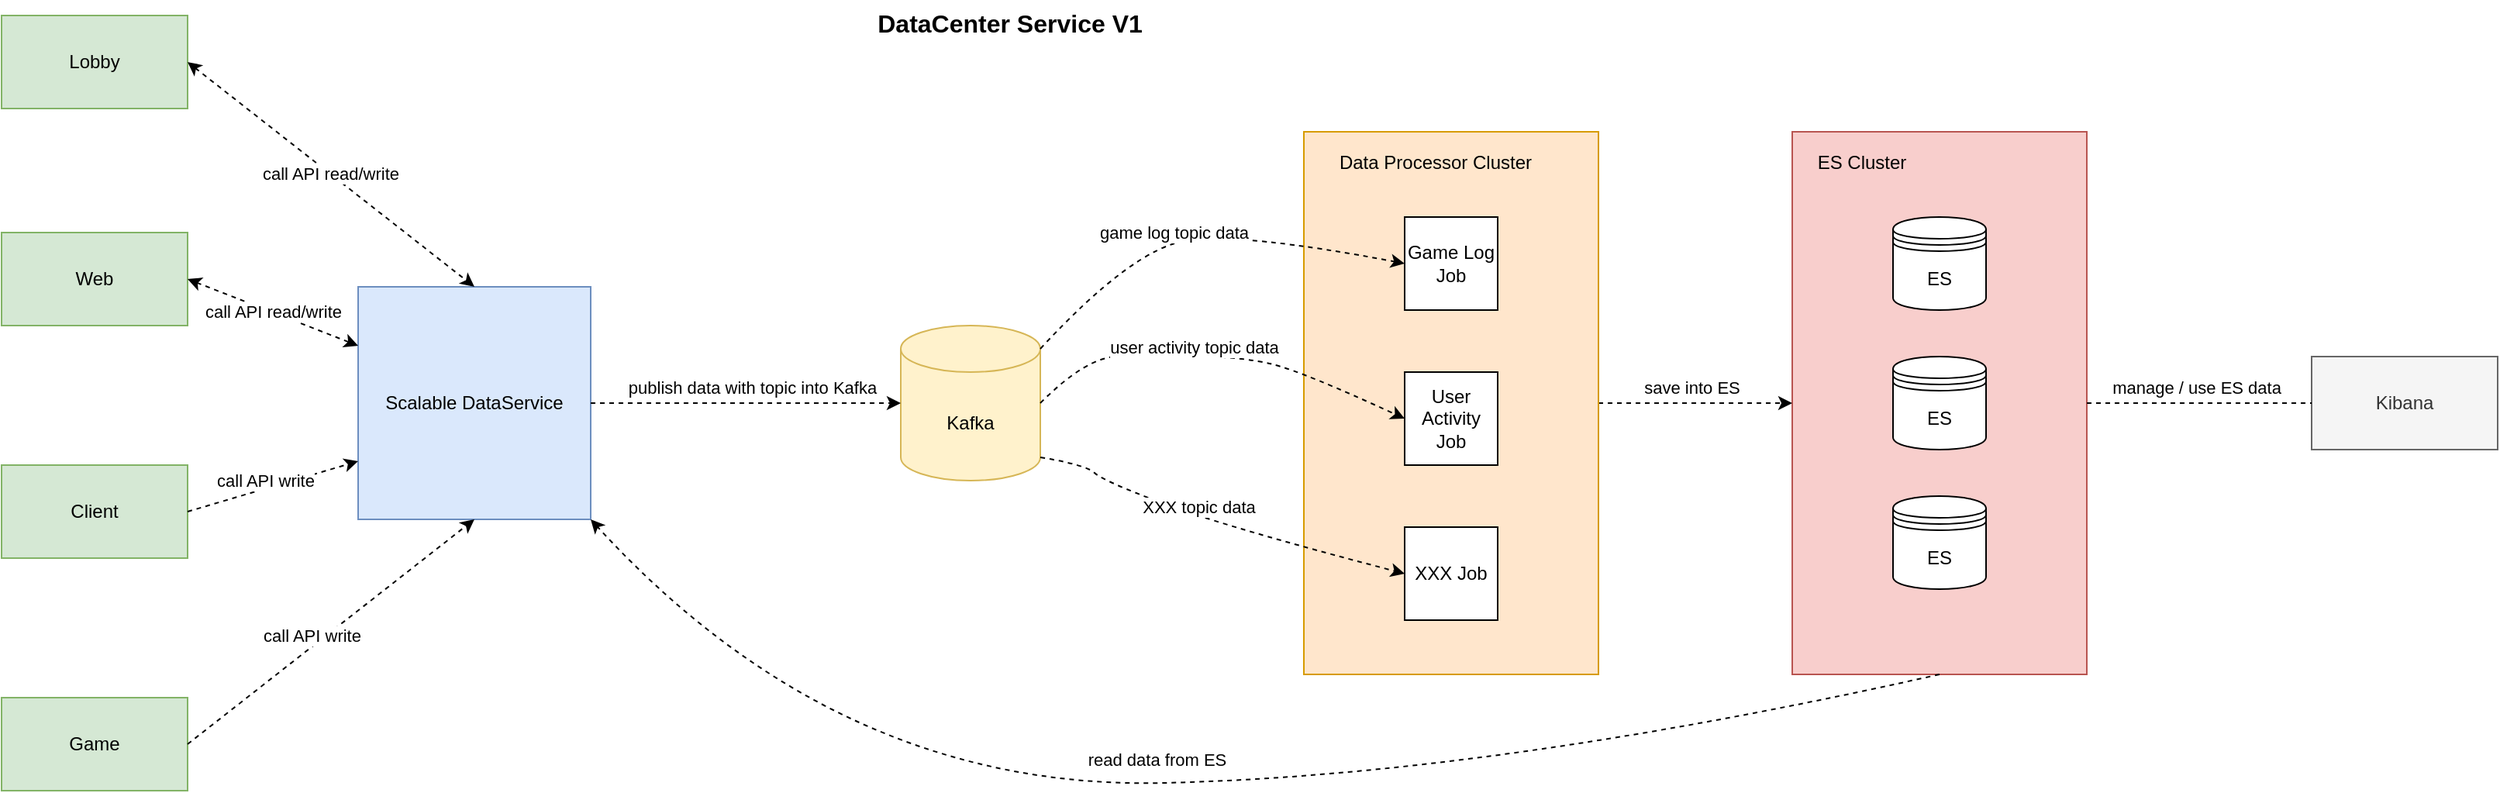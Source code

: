 <mxfile version="24.2.3" type="github">
  <diagram name="Page-1" id="PqxGZTVNrn6EuUlePG_y">
    <mxGraphModel dx="2284" dy="676" grid="1" gridSize="10" guides="1" tooltips="1" connect="1" arrows="1" fold="1" page="1" pageScale="1" pageWidth="850" pageHeight="1100" math="0" shadow="0">
      <root>
        <mxCell id="0" />
        <mxCell id="1" parent="0" />
        <mxCell id="SUYMjb96Vhe5GTiRNGVn-5" value="" style="rounded=0;whiteSpace=wrap;html=1;fillColor=#f8cecc;strokeColor=#b85450;" vertex="1" parent="1">
          <mxGeometry x="535" y="115" width="190" height="350" as="geometry" />
        </mxCell>
        <mxCell id="SUYMjb96Vhe5GTiRNGVn-1" value="&lt;font style=&quot;font-size: 16px;&quot;&gt;&lt;b&gt;DataCenter Service V1&lt;/b&gt;&lt;/font&gt;" style="text;html=1;align=center;verticalAlign=middle;resizable=0;points=[];autosize=1;strokeColor=none;fillColor=none;" vertex="1" parent="1">
          <mxGeometry x="-65" y="30" width="190" height="30" as="geometry" />
        </mxCell>
        <mxCell id="SUYMjb96Vhe5GTiRNGVn-2" value="ES" style="shape=datastore;whiteSpace=wrap;html=1;" vertex="1" parent="1">
          <mxGeometry x="600" y="170" width="60" height="60" as="geometry" />
        </mxCell>
        <mxCell id="SUYMjb96Vhe5GTiRNGVn-3" value="ES" style="shape=datastore;whiteSpace=wrap;html=1;" vertex="1" parent="1">
          <mxGeometry x="600" y="260" width="60" height="60" as="geometry" />
        </mxCell>
        <mxCell id="SUYMjb96Vhe5GTiRNGVn-4" value="ES" style="shape=datastore;whiteSpace=wrap;html=1;" vertex="1" parent="1">
          <mxGeometry x="600" y="350" width="60" height="60" as="geometry" />
        </mxCell>
        <mxCell id="SUYMjb96Vhe5GTiRNGVn-6" value="ES Cluster" style="text;html=1;align=center;verticalAlign=middle;whiteSpace=wrap;rounded=0;" vertex="1" parent="1">
          <mxGeometry x="550" y="120" width="60" height="30" as="geometry" />
        </mxCell>
        <mxCell id="SUYMjb96Vhe5GTiRNGVn-20" style="edgeStyle=orthogonalEdgeStyle;rounded=0;orthogonalLoop=1;jettySize=auto;html=1;entryX=0;entryY=0.5;entryDx=0;entryDy=0;dashed=1;" edge="1" parent="1" source="SUYMjb96Vhe5GTiRNGVn-9" target="SUYMjb96Vhe5GTiRNGVn-5">
          <mxGeometry relative="1" as="geometry" />
        </mxCell>
        <mxCell id="SUYMjb96Vhe5GTiRNGVn-21" value="save into ES" style="edgeLabel;html=1;align=center;verticalAlign=middle;resizable=0;points=[];" vertex="1" connectable="0" parent="SUYMjb96Vhe5GTiRNGVn-20">
          <mxGeometry x="-0.136" y="1" relative="1" as="geometry">
            <mxPoint x="6" y="-9" as="offset" />
          </mxGeometry>
        </mxCell>
        <mxCell id="SUYMjb96Vhe5GTiRNGVn-9" value="" style="rounded=0;whiteSpace=wrap;html=1;fillColor=#ffe6cc;strokeColor=#d79b00;" vertex="1" parent="1">
          <mxGeometry x="220" y="115" width="190" height="350" as="geometry" />
        </mxCell>
        <mxCell id="SUYMjb96Vhe5GTiRNGVn-10" value="Data Processor Cluster" style="text;html=1;align=center;verticalAlign=middle;whiteSpace=wrap;rounded=0;" vertex="1" parent="1">
          <mxGeometry x="230" y="120" width="150" height="30" as="geometry" />
        </mxCell>
        <mxCell id="SUYMjb96Vhe5GTiRNGVn-11" value="Kafka" style="shape=cylinder3;whiteSpace=wrap;html=1;boundedLbl=1;backgroundOutline=1;size=15;fillColor=#fff2cc;strokeColor=#d6b656;" vertex="1" parent="1">
          <mxGeometry x="-40" y="240" width="90" height="100" as="geometry" />
        </mxCell>
        <mxCell id="SUYMjb96Vhe5GTiRNGVn-12" value="Game Log Job" style="whiteSpace=wrap;html=1;aspect=fixed;" vertex="1" parent="1">
          <mxGeometry x="285" y="170" width="60" height="60" as="geometry" />
        </mxCell>
        <mxCell id="SUYMjb96Vhe5GTiRNGVn-13" value="User Activity Job" style="whiteSpace=wrap;html=1;aspect=fixed;" vertex="1" parent="1">
          <mxGeometry x="285" y="270" width="60" height="60" as="geometry" />
        </mxCell>
        <mxCell id="SUYMjb96Vhe5GTiRNGVn-14" value="XXX Job" style="whiteSpace=wrap;html=1;aspect=fixed;" vertex="1" parent="1">
          <mxGeometry x="285" y="370" width="60" height="60" as="geometry" />
        </mxCell>
        <mxCell id="SUYMjb96Vhe5GTiRNGVn-15" value="game log topic data" style="curved=1;endArrow=classic;html=1;rounded=0;exitX=1;exitY=0;exitDx=0;exitDy=15;exitPerimeter=0;entryX=0;entryY=0.5;entryDx=0;entryDy=0;dashed=1;" edge="1" parent="1" source="SUYMjb96Vhe5GTiRNGVn-11" target="SUYMjb96Vhe5GTiRNGVn-12">
          <mxGeometry x="-0.129" y="6" width="50" height="50" relative="1" as="geometry">
            <mxPoint x="400" y="370" as="sourcePoint" />
            <mxPoint x="450" y="320" as="targetPoint" />
            <Array as="points">
              <mxPoint x="110" y="190" />
              <mxPoint x="180" y="180" />
            </Array>
            <mxPoint as="offset" />
          </mxGeometry>
        </mxCell>
        <mxCell id="SUYMjb96Vhe5GTiRNGVn-17" value="user activity topic data" style="curved=1;endArrow=classic;html=1;rounded=0;exitX=1;exitY=0.5;exitDx=0;exitDy=0;exitPerimeter=0;entryX=0;entryY=0.5;entryDx=0;entryDy=0;dashed=1;" edge="1" parent="1" source="SUYMjb96Vhe5GTiRNGVn-11" target="SUYMjb96Vhe5GTiRNGVn-13">
          <mxGeometry x="-0.129" y="6" width="50" height="50" relative="1" as="geometry">
            <mxPoint x="70" y="265" as="sourcePoint" />
            <mxPoint x="295" y="210" as="targetPoint" />
            <Array as="points">
              <mxPoint x="80" y="260" />
              <mxPoint x="120" y="260" />
              <mxPoint x="180" y="260" />
              <mxPoint x="220" y="270" />
            </Array>
            <mxPoint as="offset" />
          </mxGeometry>
        </mxCell>
        <mxCell id="SUYMjb96Vhe5GTiRNGVn-19" value="XXX topic data" style="curved=1;endArrow=classic;html=1;rounded=0;exitX=1;exitY=1;exitDx=0;exitDy=-15;exitPerimeter=0;entryX=0;entryY=0.5;entryDx=0;entryDy=0;dashed=1;" edge="1" parent="1" source="SUYMjb96Vhe5GTiRNGVn-11" target="SUYMjb96Vhe5GTiRNGVn-14">
          <mxGeometry x="-0.129" y="6" width="50" height="50" relative="1" as="geometry">
            <mxPoint x="70" y="300" as="sourcePoint" />
            <mxPoint x="295" y="310" as="targetPoint" />
            <Array as="points">
              <mxPoint x="80" y="330" />
              <mxPoint x="90" y="340" />
              <mxPoint x="170" y="370" />
            </Array>
            <mxPoint as="offset" />
          </mxGeometry>
        </mxCell>
        <mxCell id="SUYMjb96Vhe5GTiRNGVn-22" value="Scalable DataService" style="whiteSpace=wrap;html=1;aspect=fixed;fillColor=#dae8fc;strokeColor=#6c8ebf;" vertex="1" parent="1">
          <mxGeometry x="-390" y="215" width="150" height="150" as="geometry" />
        </mxCell>
        <mxCell id="SUYMjb96Vhe5GTiRNGVn-23" style="edgeStyle=orthogonalEdgeStyle;rounded=0;orthogonalLoop=1;jettySize=auto;html=1;entryX=0;entryY=0.5;entryDx=0;entryDy=0;entryPerimeter=0;dashed=1;" edge="1" parent="1" source="SUYMjb96Vhe5GTiRNGVn-22" target="SUYMjb96Vhe5GTiRNGVn-11">
          <mxGeometry relative="1" as="geometry" />
        </mxCell>
        <mxCell id="SUYMjb96Vhe5GTiRNGVn-24" value="publish data with topic into Kafka" style="edgeLabel;html=1;align=center;verticalAlign=middle;resizable=0;points=[];" vertex="1" connectable="0" parent="SUYMjb96Vhe5GTiRNGVn-23">
          <mxGeometry x="-0.345" y="4" relative="1" as="geometry">
            <mxPoint x="38" y="-6" as="offset" />
          </mxGeometry>
        </mxCell>
        <mxCell id="SUYMjb96Vhe5GTiRNGVn-25" value="Kibana" style="rounded=0;whiteSpace=wrap;html=1;fillColor=#f5f5f5;fontColor=#333333;strokeColor=#666666;" vertex="1" parent="1">
          <mxGeometry x="870" y="260" width="120" height="60" as="geometry" />
        </mxCell>
        <mxCell id="SUYMjb96Vhe5GTiRNGVn-26" value="" style="endArrow=none;dashed=1;html=1;rounded=0;entryX=0;entryY=0.5;entryDx=0;entryDy=0;exitX=1;exitY=0.5;exitDx=0;exitDy=0;" edge="1" parent="1" source="SUYMjb96Vhe5GTiRNGVn-5" target="SUYMjb96Vhe5GTiRNGVn-25">
          <mxGeometry width="50" height="50" relative="1" as="geometry">
            <mxPoint x="840" y="390" as="sourcePoint" />
            <mxPoint x="890" y="340" as="targetPoint" />
          </mxGeometry>
        </mxCell>
        <mxCell id="SUYMjb96Vhe5GTiRNGVn-28" value="&amp;nbsp;manage / use ES data" style="edgeLabel;html=1;align=center;verticalAlign=middle;resizable=0;points=[];" vertex="1" connectable="0" parent="SUYMjb96Vhe5GTiRNGVn-26">
          <mxGeometry x="-0.289" y="3" relative="1" as="geometry">
            <mxPoint x="17" y="-7" as="offset" />
          </mxGeometry>
        </mxCell>
        <mxCell id="SUYMjb96Vhe5GTiRNGVn-27" value="read data from ES" style="curved=1;endArrow=classic;html=1;rounded=0;exitX=0.5;exitY=1;exitDx=0;exitDy=0;entryX=1;entryY=1;entryDx=0;entryDy=0;dashed=1;" edge="1" parent="1" source="SUYMjb96Vhe5GTiRNGVn-5" target="SUYMjb96Vhe5GTiRNGVn-22">
          <mxGeometry x="0.073" y="-15" width="50" height="50" relative="1" as="geometry">
            <mxPoint x="60" y="335" as="sourcePoint" />
            <mxPoint x="295" y="410" as="targetPoint" />
            <Array as="points">
              <mxPoint x="340" y="530" />
              <mxPoint x="-80" y="540" />
            </Array>
            <mxPoint as="offset" />
          </mxGeometry>
        </mxCell>
        <mxCell id="SUYMjb96Vhe5GTiRNGVn-29" value="Lobby" style="rounded=0;whiteSpace=wrap;html=1;fillColor=#d5e8d4;strokeColor=#82b366;" vertex="1" parent="1">
          <mxGeometry x="-620" y="40" width="120" height="60" as="geometry" />
        </mxCell>
        <mxCell id="SUYMjb96Vhe5GTiRNGVn-30" value="Web" style="rounded=0;whiteSpace=wrap;html=1;fillColor=#d5e8d4;strokeColor=#82b366;" vertex="1" parent="1">
          <mxGeometry x="-620" y="180" width="120" height="60" as="geometry" />
        </mxCell>
        <mxCell id="SUYMjb96Vhe5GTiRNGVn-31" value="Client" style="rounded=0;whiteSpace=wrap;html=1;fillColor=#d5e8d4;strokeColor=#82b366;" vertex="1" parent="1">
          <mxGeometry x="-620" y="330" width="120" height="60" as="geometry" />
        </mxCell>
        <mxCell id="SUYMjb96Vhe5GTiRNGVn-32" value="Game" style="rounded=0;whiteSpace=wrap;html=1;fillColor=#d5e8d4;strokeColor=#82b366;" vertex="1" parent="1">
          <mxGeometry x="-620" y="480" width="120" height="60" as="geometry" />
        </mxCell>
        <mxCell id="SUYMjb96Vhe5GTiRNGVn-40" value="call API read/write" style="endArrow=classic;startArrow=classic;html=1;rounded=0;exitX=1;exitY=0.5;exitDx=0;exitDy=0;entryX=0;entryY=0.25;entryDx=0;entryDy=0;dashed=1;" edge="1" parent="1">
          <mxGeometry width="50" height="50" relative="1" as="geometry">
            <mxPoint x="-500" y="210" as="sourcePoint" />
            <mxPoint x="-390" y="253" as="targetPoint" />
          </mxGeometry>
        </mxCell>
        <mxCell id="SUYMjb96Vhe5GTiRNGVn-41" value="&lt;span style=&quot;color: rgb(0, 0, 0); font-family: Helvetica; font-size: 11px; font-style: normal; font-variant-ligatures: normal; font-variant-caps: normal; font-weight: 400; letter-spacing: normal; orphans: 2; text-align: center; text-indent: 0px; text-transform: none; widows: 2; word-spacing: 0px; -webkit-text-stroke-width: 0px; white-space: nowrap; background-color: rgb(255, 255, 255); text-decoration-thickness: initial; text-decoration-style: initial; text-decoration-color: initial; display: inline !important; float: none;&quot;&gt;call API read/write&lt;/span&gt;" style="endArrow=classic;startArrow=classic;html=1;rounded=0;exitX=1;exitY=0.5;exitDx=0;exitDy=0;entryX=0.5;entryY=0;entryDx=0;entryDy=0;dashed=1;" edge="1" parent="1" source="SUYMjb96Vhe5GTiRNGVn-29" target="SUYMjb96Vhe5GTiRNGVn-22">
          <mxGeometry width="50" height="50" relative="1" as="geometry">
            <mxPoint x="-490" y="220" as="sourcePoint" />
            <mxPoint x="-380" y="263" as="targetPoint" />
          </mxGeometry>
        </mxCell>
        <mxCell id="SUYMjb96Vhe5GTiRNGVn-43" value="call API write" style="endArrow=classic;html=1;rounded=0;exitX=1;exitY=0.5;exitDx=0;exitDy=0;entryX=0;entryY=0.75;entryDx=0;entryDy=0;dashed=1;" edge="1" parent="1" source="SUYMjb96Vhe5GTiRNGVn-31" target="SUYMjb96Vhe5GTiRNGVn-22">
          <mxGeometry x="-0.065" y="5" width="50" height="50" relative="1" as="geometry">
            <mxPoint x="-450" y="480" as="sourcePoint" />
            <mxPoint x="-400" y="430" as="targetPoint" />
            <mxPoint as="offset" />
          </mxGeometry>
        </mxCell>
        <mxCell id="SUYMjb96Vhe5GTiRNGVn-44" value="" style="endArrow=classic;html=1;rounded=0;exitX=1;exitY=0.5;exitDx=0;exitDy=0;entryX=0.5;entryY=1;entryDx=0;entryDy=0;dashed=1;" edge="1" parent="1" source="SUYMjb96Vhe5GTiRNGVn-32" target="SUYMjb96Vhe5GTiRNGVn-22">
          <mxGeometry width="50" height="50" relative="1" as="geometry">
            <mxPoint x="-490" y="370" as="sourcePoint" />
            <mxPoint x="-380" y="338" as="targetPoint" />
          </mxGeometry>
        </mxCell>
        <mxCell id="SUYMjb96Vhe5GTiRNGVn-45" value="call API write" style="edgeLabel;html=1;align=center;verticalAlign=middle;resizable=0;points=[];" vertex="1" connectable="0" parent="SUYMjb96Vhe5GTiRNGVn-44">
          <mxGeometry x="-0.178" y="2" relative="1" as="geometry">
            <mxPoint x="5" y="-9" as="offset" />
          </mxGeometry>
        </mxCell>
      </root>
    </mxGraphModel>
  </diagram>
</mxfile>
